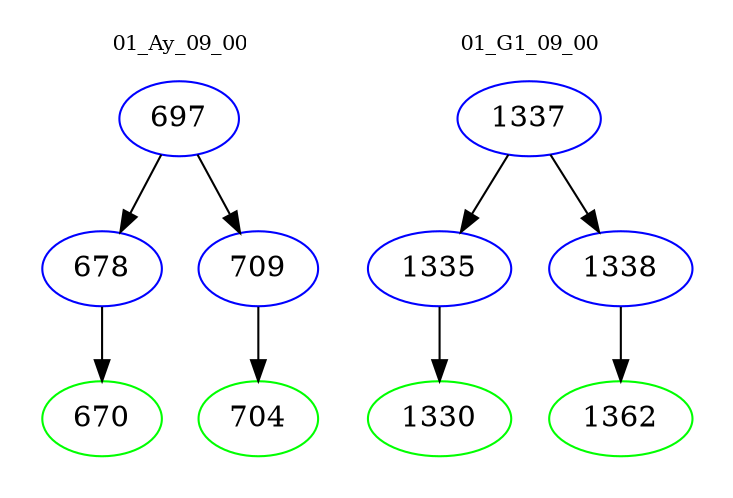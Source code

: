 digraph{
subgraph cluster_0 {
color = white
label = "01_Ay_09_00";
fontsize=10;
T0_697 [label="697", color="blue"]
T0_697 -> T0_678 [color="black"]
T0_678 [label="678", color="blue"]
T0_678 -> T0_670 [color="black"]
T0_670 [label="670", color="green"]
T0_697 -> T0_709 [color="black"]
T0_709 [label="709", color="blue"]
T0_709 -> T0_704 [color="black"]
T0_704 [label="704", color="green"]
}
subgraph cluster_1 {
color = white
label = "01_G1_09_00";
fontsize=10;
T1_1337 [label="1337", color="blue"]
T1_1337 -> T1_1335 [color="black"]
T1_1335 [label="1335", color="blue"]
T1_1335 -> T1_1330 [color="black"]
T1_1330 [label="1330", color="green"]
T1_1337 -> T1_1338 [color="black"]
T1_1338 [label="1338", color="blue"]
T1_1338 -> T1_1362 [color="black"]
T1_1362 [label="1362", color="green"]
}
}
